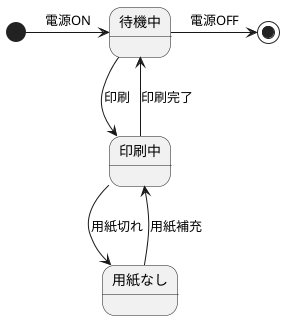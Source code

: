 @startuml 演習6-1
[*] -right-> 待機中 : 電源ON
待機中 --> 印刷中 : 印刷
印刷中 --> 用紙なし : 用紙切れ
用紙なし --> 印刷中 : 用紙補充
印刷中 --> 待機中 : 印刷完了
待機中 -right-> [*] : 電源OFF

@enduml